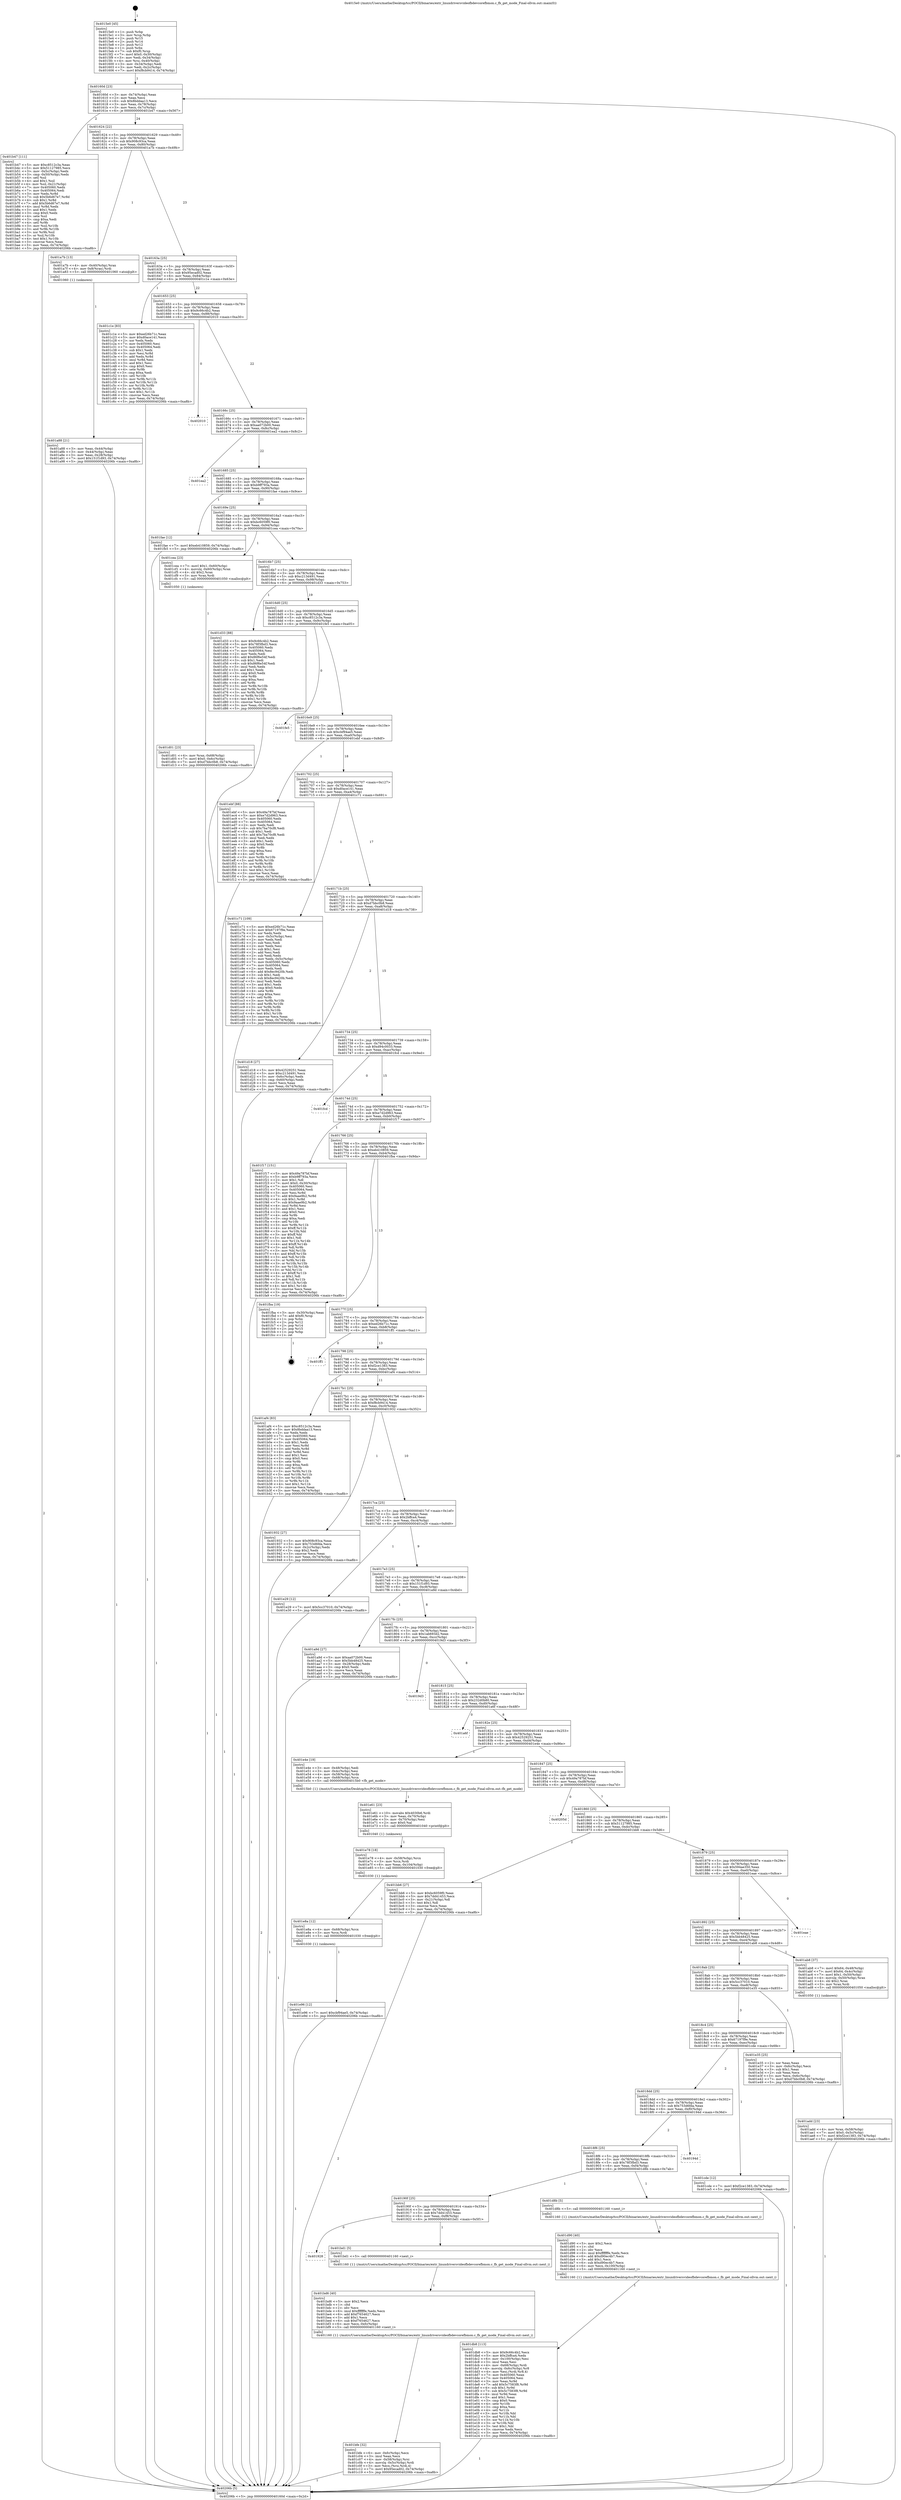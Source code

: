 digraph "0x4015e0" {
  label = "0x4015e0 (/mnt/c/Users/mathe/Desktop/tcc/POCII/binaries/extr_linuxdriversvideofbdevcorefbmon.c_fb_get_mode_Final-ollvm.out::main(0))"
  labelloc = "t"
  node[shape=record]

  Entry [label="",width=0.3,height=0.3,shape=circle,fillcolor=black,style=filled]
  "0x40160d" [label="{
     0x40160d [23]\l
     | [instrs]\l
     &nbsp;&nbsp;0x40160d \<+3\>: mov -0x74(%rbp),%eax\l
     &nbsp;&nbsp;0x401610 \<+2\>: mov %eax,%ecx\l
     &nbsp;&nbsp;0x401612 \<+6\>: sub $0x8bddaa13,%ecx\l
     &nbsp;&nbsp;0x401618 \<+3\>: mov %eax,-0x78(%rbp)\l
     &nbsp;&nbsp;0x40161b \<+3\>: mov %ecx,-0x7c(%rbp)\l
     &nbsp;&nbsp;0x40161e \<+6\>: je 0000000000401b47 \<main+0x567\>\l
  }"]
  "0x401b47" [label="{
     0x401b47 [111]\l
     | [instrs]\l
     &nbsp;&nbsp;0x401b47 \<+5\>: mov $0xc8512c3a,%eax\l
     &nbsp;&nbsp;0x401b4c \<+5\>: mov $0x51127985,%ecx\l
     &nbsp;&nbsp;0x401b51 \<+3\>: mov -0x5c(%rbp),%edx\l
     &nbsp;&nbsp;0x401b54 \<+3\>: cmp -0x50(%rbp),%edx\l
     &nbsp;&nbsp;0x401b57 \<+4\>: setl %sil\l
     &nbsp;&nbsp;0x401b5b \<+4\>: and $0x1,%sil\l
     &nbsp;&nbsp;0x401b5f \<+4\>: mov %sil,-0x21(%rbp)\l
     &nbsp;&nbsp;0x401b63 \<+7\>: mov 0x405060,%edx\l
     &nbsp;&nbsp;0x401b6a \<+7\>: mov 0x405064,%edi\l
     &nbsp;&nbsp;0x401b71 \<+3\>: mov %edx,%r8d\l
     &nbsp;&nbsp;0x401b74 \<+7\>: sub $0x5b6d67e7,%r8d\l
     &nbsp;&nbsp;0x401b7b \<+4\>: sub $0x1,%r8d\l
     &nbsp;&nbsp;0x401b7f \<+7\>: add $0x5b6d67e7,%r8d\l
     &nbsp;&nbsp;0x401b86 \<+4\>: imul %r8d,%edx\l
     &nbsp;&nbsp;0x401b8a \<+3\>: and $0x1,%edx\l
     &nbsp;&nbsp;0x401b8d \<+3\>: cmp $0x0,%edx\l
     &nbsp;&nbsp;0x401b90 \<+4\>: sete %sil\l
     &nbsp;&nbsp;0x401b94 \<+3\>: cmp $0xa,%edi\l
     &nbsp;&nbsp;0x401b97 \<+4\>: setl %r9b\l
     &nbsp;&nbsp;0x401b9b \<+3\>: mov %sil,%r10b\l
     &nbsp;&nbsp;0x401b9e \<+3\>: and %r9b,%r10b\l
     &nbsp;&nbsp;0x401ba1 \<+3\>: xor %r9b,%sil\l
     &nbsp;&nbsp;0x401ba4 \<+3\>: or %sil,%r10b\l
     &nbsp;&nbsp;0x401ba7 \<+4\>: test $0x1,%r10b\l
     &nbsp;&nbsp;0x401bab \<+3\>: cmovne %ecx,%eax\l
     &nbsp;&nbsp;0x401bae \<+3\>: mov %eax,-0x74(%rbp)\l
     &nbsp;&nbsp;0x401bb1 \<+5\>: jmp 000000000040206b \<main+0xa8b\>\l
  }"]
  "0x401624" [label="{
     0x401624 [22]\l
     | [instrs]\l
     &nbsp;&nbsp;0x401624 \<+5\>: jmp 0000000000401629 \<main+0x49\>\l
     &nbsp;&nbsp;0x401629 \<+3\>: mov -0x78(%rbp),%eax\l
     &nbsp;&nbsp;0x40162c \<+5\>: sub $0x908c93ca,%eax\l
     &nbsp;&nbsp;0x401631 \<+3\>: mov %eax,-0x80(%rbp)\l
     &nbsp;&nbsp;0x401634 \<+6\>: je 0000000000401a7b \<main+0x49b\>\l
  }"]
  Exit [label="",width=0.3,height=0.3,shape=circle,fillcolor=black,style=filled,peripheries=2]
  "0x401a7b" [label="{
     0x401a7b [13]\l
     | [instrs]\l
     &nbsp;&nbsp;0x401a7b \<+4\>: mov -0x40(%rbp),%rax\l
     &nbsp;&nbsp;0x401a7f \<+4\>: mov 0x8(%rax),%rdi\l
     &nbsp;&nbsp;0x401a83 \<+5\>: call 0000000000401060 \<atoi@plt\>\l
     | [calls]\l
     &nbsp;&nbsp;0x401060 \{1\} (unknown)\l
  }"]
  "0x40163a" [label="{
     0x40163a [25]\l
     | [instrs]\l
     &nbsp;&nbsp;0x40163a \<+5\>: jmp 000000000040163f \<main+0x5f\>\l
     &nbsp;&nbsp;0x40163f \<+3\>: mov -0x78(%rbp),%eax\l
     &nbsp;&nbsp;0x401642 \<+5\>: sub $0x95ecad02,%eax\l
     &nbsp;&nbsp;0x401647 \<+6\>: mov %eax,-0x84(%rbp)\l
     &nbsp;&nbsp;0x40164d \<+6\>: je 0000000000401c1e \<main+0x63e\>\l
  }"]
  "0x401e96" [label="{
     0x401e96 [12]\l
     | [instrs]\l
     &nbsp;&nbsp;0x401e96 \<+7\>: movl $0xcbf94ae5,-0x74(%rbp)\l
     &nbsp;&nbsp;0x401e9d \<+5\>: jmp 000000000040206b \<main+0xa8b\>\l
  }"]
  "0x401c1e" [label="{
     0x401c1e [83]\l
     | [instrs]\l
     &nbsp;&nbsp;0x401c1e \<+5\>: mov $0xed26b71c,%eax\l
     &nbsp;&nbsp;0x401c23 \<+5\>: mov $0xd0ace141,%ecx\l
     &nbsp;&nbsp;0x401c28 \<+2\>: xor %edx,%edx\l
     &nbsp;&nbsp;0x401c2a \<+7\>: mov 0x405060,%esi\l
     &nbsp;&nbsp;0x401c31 \<+7\>: mov 0x405064,%edi\l
     &nbsp;&nbsp;0x401c38 \<+3\>: sub $0x1,%edx\l
     &nbsp;&nbsp;0x401c3b \<+3\>: mov %esi,%r8d\l
     &nbsp;&nbsp;0x401c3e \<+3\>: add %edx,%r8d\l
     &nbsp;&nbsp;0x401c41 \<+4\>: imul %r8d,%esi\l
     &nbsp;&nbsp;0x401c45 \<+3\>: and $0x1,%esi\l
     &nbsp;&nbsp;0x401c48 \<+3\>: cmp $0x0,%esi\l
     &nbsp;&nbsp;0x401c4b \<+4\>: sete %r9b\l
     &nbsp;&nbsp;0x401c4f \<+3\>: cmp $0xa,%edi\l
     &nbsp;&nbsp;0x401c52 \<+4\>: setl %r10b\l
     &nbsp;&nbsp;0x401c56 \<+3\>: mov %r9b,%r11b\l
     &nbsp;&nbsp;0x401c59 \<+3\>: and %r10b,%r11b\l
     &nbsp;&nbsp;0x401c5c \<+3\>: xor %r10b,%r9b\l
     &nbsp;&nbsp;0x401c5f \<+3\>: or %r9b,%r11b\l
     &nbsp;&nbsp;0x401c62 \<+4\>: test $0x1,%r11b\l
     &nbsp;&nbsp;0x401c66 \<+3\>: cmovne %ecx,%eax\l
     &nbsp;&nbsp;0x401c69 \<+3\>: mov %eax,-0x74(%rbp)\l
     &nbsp;&nbsp;0x401c6c \<+5\>: jmp 000000000040206b \<main+0xa8b\>\l
  }"]
  "0x401653" [label="{
     0x401653 [25]\l
     | [instrs]\l
     &nbsp;&nbsp;0x401653 \<+5\>: jmp 0000000000401658 \<main+0x78\>\l
     &nbsp;&nbsp;0x401658 \<+3\>: mov -0x78(%rbp),%eax\l
     &nbsp;&nbsp;0x40165b \<+5\>: sub $0x9c66c4b2,%eax\l
     &nbsp;&nbsp;0x401660 \<+6\>: mov %eax,-0x88(%rbp)\l
     &nbsp;&nbsp;0x401666 \<+6\>: je 0000000000402010 \<main+0xa30\>\l
  }"]
  "0x401e8a" [label="{
     0x401e8a [12]\l
     | [instrs]\l
     &nbsp;&nbsp;0x401e8a \<+4\>: mov -0x68(%rbp),%rcx\l
     &nbsp;&nbsp;0x401e8e \<+3\>: mov %rcx,%rdi\l
     &nbsp;&nbsp;0x401e91 \<+5\>: call 0000000000401030 \<free@plt\>\l
     | [calls]\l
     &nbsp;&nbsp;0x401030 \{1\} (unknown)\l
  }"]
  "0x402010" [label="{
     0x402010\l
  }", style=dashed]
  "0x40166c" [label="{
     0x40166c [25]\l
     | [instrs]\l
     &nbsp;&nbsp;0x40166c \<+5\>: jmp 0000000000401671 \<main+0x91\>\l
     &nbsp;&nbsp;0x401671 \<+3\>: mov -0x78(%rbp),%eax\l
     &nbsp;&nbsp;0x401674 \<+5\>: sub $0xaa072b00,%eax\l
     &nbsp;&nbsp;0x401679 \<+6\>: mov %eax,-0x8c(%rbp)\l
     &nbsp;&nbsp;0x40167f \<+6\>: je 0000000000401ea2 \<main+0x8c2\>\l
  }"]
  "0x401e78" [label="{
     0x401e78 [18]\l
     | [instrs]\l
     &nbsp;&nbsp;0x401e78 \<+4\>: mov -0x58(%rbp),%rcx\l
     &nbsp;&nbsp;0x401e7c \<+3\>: mov %rcx,%rdi\l
     &nbsp;&nbsp;0x401e7f \<+6\>: mov %eax,-0x104(%rbp)\l
     &nbsp;&nbsp;0x401e85 \<+5\>: call 0000000000401030 \<free@plt\>\l
     | [calls]\l
     &nbsp;&nbsp;0x401030 \{1\} (unknown)\l
  }"]
  "0x401ea2" [label="{
     0x401ea2\l
  }", style=dashed]
  "0x401685" [label="{
     0x401685 [25]\l
     | [instrs]\l
     &nbsp;&nbsp;0x401685 \<+5\>: jmp 000000000040168a \<main+0xaa\>\l
     &nbsp;&nbsp;0x40168a \<+3\>: mov -0x78(%rbp),%eax\l
     &nbsp;&nbsp;0x40168d \<+5\>: sub $0xb9ff793a,%eax\l
     &nbsp;&nbsp;0x401692 \<+6\>: mov %eax,-0x90(%rbp)\l
     &nbsp;&nbsp;0x401698 \<+6\>: je 0000000000401fae \<main+0x9ce\>\l
  }"]
  "0x401e61" [label="{
     0x401e61 [23]\l
     | [instrs]\l
     &nbsp;&nbsp;0x401e61 \<+10\>: movabs $0x4030b6,%rdi\l
     &nbsp;&nbsp;0x401e6b \<+3\>: mov %eax,-0x70(%rbp)\l
     &nbsp;&nbsp;0x401e6e \<+3\>: mov -0x70(%rbp),%esi\l
     &nbsp;&nbsp;0x401e71 \<+2\>: mov $0x0,%al\l
     &nbsp;&nbsp;0x401e73 \<+5\>: call 0000000000401040 \<printf@plt\>\l
     | [calls]\l
     &nbsp;&nbsp;0x401040 \{1\} (unknown)\l
  }"]
  "0x401fae" [label="{
     0x401fae [12]\l
     | [instrs]\l
     &nbsp;&nbsp;0x401fae \<+7\>: movl $0xeb410859,-0x74(%rbp)\l
     &nbsp;&nbsp;0x401fb5 \<+5\>: jmp 000000000040206b \<main+0xa8b\>\l
  }"]
  "0x40169e" [label="{
     0x40169e [25]\l
     | [instrs]\l
     &nbsp;&nbsp;0x40169e \<+5\>: jmp 00000000004016a3 \<main+0xc3\>\l
     &nbsp;&nbsp;0x4016a3 \<+3\>: mov -0x78(%rbp),%eax\l
     &nbsp;&nbsp;0x4016a6 \<+5\>: sub $0xbc6059f0,%eax\l
     &nbsp;&nbsp;0x4016ab \<+6\>: mov %eax,-0x94(%rbp)\l
     &nbsp;&nbsp;0x4016b1 \<+6\>: je 0000000000401cea \<main+0x70a\>\l
  }"]
  "0x401db8" [label="{
     0x401db8 [113]\l
     | [instrs]\l
     &nbsp;&nbsp;0x401db8 \<+5\>: mov $0x9c66c4b2,%ecx\l
     &nbsp;&nbsp;0x401dbd \<+5\>: mov $0x2bffca4,%edx\l
     &nbsp;&nbsp;0x401dc2 \<+6\>: mov -0x100(%rbp),%esi\l
     &nbsp;&nbsp;0x401dc8 \<+3\>: imul %eax,%esi\l
     &nbsp;&nbsp;0x401dcb \<+4\>: mov -0x68(%rbp),%rdi\l
     &nbsp;&nbsp;0x401dcf \<+4\>: movslq -0x6c(%rbp),%r8\l
     &nbsp;&nbsp;0x401dd3 \<+4\>: mov %esi,(%rdi,%r8,4)\l
     &nbsp;&nbsp;0x401dd7 \<+7\>: mov 0x405060,%eax\l
     &nbsp;&nbsp;0x401dde \<+7\>: mov 0x405064,%esi\l
     &nbsp;&nbsp;0x401de5 \<+3\>: mov %eax,%r9d\l
     &nbsp;&nbsp;0x401de8 \<+7\>: add $0x5c7583f8,%r9d\l
     &nbsp;&nbsp;0x401def \<+4\>: sub $0x1,%r9d\l
     &nbsp;&nbsp;0x401df3 \<+7\>: sub $0x5c7583f8,%r9d\l
     &nbsp;&nbsp;0x401dfa \<+4\>: imul %r9d,%eax\l
     &nbsp;&nbsp;0x401dfe \<+3\>: and $0x1,%eax\l
     &nbsp;&nbsp;0x401e01 \<+3\>: cmp $0x0,%eax\l
     &nbsp;&nbsp;0x401e04 \<+4\>: sete %r10b\l
     &nbsp;&nbsp;0x401e08 \<+3\>: cmp $0xa,%esi\l
     &nbsp;&nbsp;0x401e0b \<+4\>: setl %r11b\l
     &nbsp;&nbsp;0x401e0f \<+3\>: mov %r10b,%bl\l
     &nbsp;&nbsp;0x401e12 \<+3\>: and %r11b,%bl\l
     &nbsp;&nbsp;0x401e15 \<+3\>: xor %r11b,%r10b\l
     &nbsp;&nbsp;0x401e18 \<+3\>: or %r10b,%bl\l
     &nbsp;&nbsp;0x401e1b \<+3\>: test $0x1,%bl\l
     &nbsp;&nbsp;0x401e1e \<+3\>: cmovne %edx,%ecx\l
     &nbsp;&nbsp;0x401e21 \<+3\>: mov %ecx,-0x74(%rbp)\l
     &nbsp;&nbsp;0x401e24 \<+5\>: jmp 000000000040206b \<main+0xa8b\>\l
  }"]
  "0x401cea" [label="{
     0x401cea [23]\l
     | [instrs]\l
     &nbsp;&nbsp;0x401cea \<+7\>: movl $0x1,-0x60(%rbp)\l
     &nbsp;&nbsp;0x401cf1 \<+4\>: movslq -0x60(%rbp),%rax\l
     &nbsp;&nbsp;0x401cf5 \<+4\>: shl $0x2,%rax\l
     &nbsp;&nbsp;0x401cf9 \<+3\>: mov %rax,%rdi\l
     &nbsp;&nbsp;0x401cfc \<+5\>: call 0000000000401050 \<malloc@plt\>\l
     | [calls]\l
     &nbsp;&nbsp;0x401050 \{1\} (unknown)\l
  }"]
  "0x4016b7" [label="{
     0x4016b7 [25]\l
     | [instrs]\l
     &nbsp;&nbsp;0x4016b7 \<+5\>: jmp 00000000004016bc \<main+0xdc\>\l
     &nbsp;&nbsp;0x4016bc \<+3\>: mov -0x78(%rbp),%eax\l
     &nbsp;&nbsp;0x4016bf \<+5\>: sub $0xc213d491,%eax\l
     &nbsp;&nbsp;0x4016c4 \<+6\>: mov %eax,-0x98(%rbp)\l
     &nbsp;&nbsp;0x4016ca \<+6\>: je 0000000000401d33 \<main+0x753\>\l
  }"]
  "0x401d90" [label="{
     0x401d90 [40]\l
     | [instrs]\l
     &nbsp;&nbsp;0x401d90 \<+5\>: mov $0x2,%ecx\l
     &nbsp;&nbsp;0x401d95 \<+1\>: cltd\l
     &nbsp;&nbsp;0x401d96 \<+2\>: idiv %ecx\l
     &nbsp;&nbsp;0x401d98 \<+6\>: imul $0xfffffffe,%edx,%ecx\l
     &nbsp;&nbsp;0x401d9e \<+6\>: add $0xd90ec4b7,%ecx\l
     &nbsp;&nbsp;0x401da4 \<+3\>: add $0x1,%ecx\l
     &nbsp;&nbsp;0x401da7 \<+6\>: sub $0xd90ec4b7,%ecx\l
     &nbsp;&nbsp;0x401dad \<+6\>: mov %ecx,-0x100(%rbp)\l
     &nbsp;&nbsp;0x401db3 \<+5\>: call 0000000000401160 \<next_i\>\l
     | [calls]\l
     &nbsp;&nbsp;0x401160 \{1\} (/mnt/c/Users/mathe/Desktop/tcc/POCII/binaries/extr_linuxdriversvideofbdevcorefbmon.c_fb_get_mode_Final-ollvm.out::next_i)\l
  }"]
  "0x401d33" [label="{
     0x401d33 [88]\l
     | [instrs]\l
     &nbsp;&nbsp;0x401d33 \<+5\>: mov $0x9c66c4b2,%eax\l
     &nbsp;&nbsp;0x401d38 \<+5\>: mov $0x78f3fbd3,%ecx\l
     &nbsp;&nbsp;0x401d3d \<+7\>: mov 0x405060,%edx\l
     &nbsp;&nbsp;0x401d44 \<+7\>: mov 0x405064,%esi\l
     &nbsp;&nbsp;0x401d4b \<+2\>: mov %edx,%edi\l
     &nbsp;&nbsp;0x401d4d \<+6\>: add $0x86f6e54f,%edi\l
     &nbsp;&nbsp;0x401d53 \<+3\>: sub $0x1,%edi\l
     &nbsp;&nbsp;0x401d56 \<+6\>: sub $0x86f6e54f,%edi\l
     &nbsp;&nbsp;0x401d5c \<+3\>: imul %edi,%edx\l
     &nbsp;&nbsp;0x401d5f \<+3\>: and $0x1,%edx\l
     &nbsp;&nbsp;0x401d62 \<+3\>: cmp $0x0,%edx\l
     &nbsp;&nbsp;0x401d65 \<+4\>: sete %r8b\l
     &nbsp;&nbsp;0x401d69 \<+3\>: cmp $0xa,%esi\l
     &nbsp;&nbsp;0x401d6c \<+4\>: setl %r9b\l
     &nbsp;&nbsp;0x401d70 \<+3\>: mov %r8b,%r10b\l
     &nbsp;&nbsp;0x401d73 \<+3\>: and %r9b,%r10b\l
     &nbsp;&nbsp;0x401d76 \<+3\>: xor %r9b,%r8b\l
     &nbsp;&nbsp;0x401d79 \<+3\>: or %r8b,%r10b\l
     &nbsp;&nbsp;0x401d7c \<+4\>: test $0x1,%r10b\l
     &nbsp;&nbsp;0x401d80 \<+3\>: cmovne %ecx,%eax\l
     &nbsp;&nbsp;0x401d83 \<+3\>: mov %eax,-0x74(%rbp)\l
     &nbsp;&nbsp;0x401d86 \<+5\>: jmp 000000000040206b \<main+0xa8b\>\l
  }"]
  "0x4016d0" [label="{
     0x4016d0 [25]\l
     | [instrs]\l
     &nbsp;&nbsp;0x4016d0 \<+5\>: jmp 00000000004016d5 \<main+0xf5\>\l
     &nbsp;&nbsp;0x4016d5 \<+3\>: mov -0x78(%rbp),%eax\l
     &nbsp;&nbsp;0x4016d8 \<+5\>: sub $0xc8512c3a,%eax\l
     &nbsp;&nbsp;0x4016dd \<+6\>: mov %eax,-0x9c(%rbp)\l
     &nbsp;&nbsp;0x4016e3 \<+6\>: je 0000000000401fe5 \<main+0xa05\>\l
  }"]
  "0x401d01" [label="{
     0x401d01 [23]\l
     | [instrs]\l
     &nbsp;&nbsp;0x401d01 \<+4\>: mov %rax,-0x68(%rbp)\l
     &nbsp;&nbsp;0x401d05 \<+7\>: movl $0x0,-0x6c(%rbp)\l
     &nbsp;&nbsp;0x401d0c \<+7\>: movl $0xd7bbc0b8,-0x74(%rbp)\l
     &nbsp;&nbsp;0x401d13 \<+5\>: jmp 000000000040206b \<main+0xa8b\>\l
  }"]
  "0x401fe5" [label="{
     0x401fe5\l
  }", style=dashed]
  "0x4016e9" [label="{
     0x4016e9 [25]\l
     | [instrs]\l
     &nbsp;&nbsp;0x4016e9 \<+5\>: jmp 00000000004016ee \<main+0x10e\>\l
     &nbsp;&nbsp;0x4016ee \<+3\>: mov -0x78(%rbp),%eax\l
     &nbsp;&nbsp;0x4016f1 \<+5\>: sub $0xcbf94ae5,%eax\l
     &nbsp;&nbsp;0x4016f6 \<+6\>: mov %eax,-0xa0(%rbp)\l
     &nbsp;&nbsp;0x4016fc \<+6\>: je 0000000000401ebf \<main+0x8df\>\l
  }"]
  "0x401bfe" [label="{
     0x401bfe [32]\l
     | [instrs]\l
     &nbsp;&nbsp;0x401bfe \<+6\>: mov -0xfc(%rbp),%ecx\l
     &nbsp;&nbsp;0x401c04 \<+3\>: imul %eax,%ecx\l
     &nbsp;&nbsp;0x401c07 \<+4\>: mov -0x58(%rbp),%rsi\l
     &nbsp;&nbsp;0x401c0b \<+4\>: movslq -0x5c(%rbp),%rdi\l
     &nbsp;&nbsp;0x401c0f \<+3\>: mov %ecx,(%rsi,%rdi,4)\l
     &nbsp;&nbsp;0x401c12 \<+7\>: movl $0x95ecad02,-0x74(%rbp)\l
     &nbsp;&nbsp;0x401c19 \<+5\>: jmp 000000000040206b \<main+0xa8b\>\l
  }"]
  "0x401ebf" [label="{
     0x401ebf [88]\l
     | [instrs]\l
     &nbsp;&nbsp;0x401ebf \<+5\>: mov $0x49a787bf,%eax\l
     &nbsp;&nbsp;0x401ec4 \<+5\>: mov $0xe7d2d963,%ecx\l
     &nbsp;&nbsp;0x401ec9 \<+7\>: mov 0x405060,%edx\l
     &nbsp;&nbsp;0x401ed0 \<+7\>: mov 0x405064,%esi\l
     &nbsp;&nbsp;0x401ed7 \<+2\>: mov %edx,%edi\l
     &nbsp;&nbsp;0x401ed9 \<+6\>: sub $0x7ba70cf8,%edi\l
     &nbsp;&nbsp;0x401edf \<+3\>: sub $0x1,%edi\l
     &nbsp;&nbsp;0x401ee2 \<+6\>: add $0x7ba70cf8,%edi\l
     &nbsp;&nbsp;0x401ee8 \<+3\>: imul %edi,%edx\l
     &nbsp;&nbsp;0x401eeb \<+3\>: and $0x1,%edx\l
     &nbsp;&nbsp;0x401eee \<+3\>: cmp $0x0,%edx\l
     &nbsp;&nbsp;0x401ef1 \<+4\>: sete %r8b\l
     &nbsp;&nbsp;0x401ef5 \<+3\>: cmp $0xa,%esi\l
     &nbsp;&nbsp;0x401ef8 \<+4\>: setl %r9b\l
     &nbsp;&nbsp;0x401efc \<+3\>: mov %r8b,%r10b\l
     &nbsp;&nbsp;0x401eff \<+3\>: and %r9b,%r10b\l
     &nbsp;&nbsp;0x401f02 \<+3\>: xor %r9b,%r8b\l
     &nbsp;&nbsp;0x401f05 \<+3\>: or %r8b,%r10b\l
     &nbsp;&nbsp;0x401f08 \<+4\>: test $0x1,%r10b\l
     &nbsp;&nbsp;0x401f0c \<+3\>: cmovne %ecx,%eax\l
     &nbsp;&nbsp;0x401f0f \<+3\>: mov %eax,-0x74(%rbp)\l
     &nbsp;&nbsp;0x401f12 \<+5\>: jmp 000000000040206b \<main+0xa8b\>\l
  }"]
  "0x401702" [label="{
     0x401702 [25]\l
     | [instrs]\l
     &nbsp;&nbsp;0x401702 \<+5\>: jmp 0000000000401707 \<main+0x127\>\l
     &nbsp;&nbsp;0x401707 \<+3\>: mov -0x78(%rbp),%eax\l
     &nbsp;&nbsp;0x40170a \<+5\>: sub $0xd0ace141,%eax\l
     &nbsp;&nbsp;0x40170f \<+6\>: mov %eax,-0xa4(%rbp)\l
     &nbsp;&nbsp;0x401715 \<+6\>: je 0000000000401c71 \<main+0x691\>\l
  }"]
  "0x401bd6" [label="{
     0x401bd6 [40]\l
     | [instrs]\l
     &nbsp;&nbsp;0x401bd6 \<+5\>: mov $0x2,%ecx\l
     &nbsp;&nbsp;0x401bdb \<+1\>: cltd\l
     &nbsp;&nbsp;0x401bdc \<+2\>: idiv %ecx\l
     &nbsp;&nbsp;0x401bde \<+6\>: imul $0xfffffffe,%edx,%ecx\l
     &nbsp;&nbsp;0x401be4 \<+6\>: add $0xf7654627,%ecx\l
     &nbsp;&nbsp;0x401bea \<+3\>: add $0x1,%ecx\l
     &nbsp;&nbsp;0x401bed \<+6\>: sub $0xf7654627,%ecx\l
     &nbsp;&nbsp;0x401bf3 \<+6\>: mov %ecx,-0xfc(%rbp)\l
     &nbsp;&nbsp;0x401bf9 \<+5\>: call 0000000000401160 \<next_i\>\l
     | [calls]\l
     &nbsp;&nbsp;0x401160 \{1\} (/mnt/c/Users/mathe/Desktop/tcc/POCII/binaries/extr_linuxdriversvideofbdevcorefbmon.c_fb_get_mode_Final-ollvm.out::next_i)\l
  }"]
  "0x401c71" [label="{
     0x401c71 [109]\l
     | [instrs]\l
     &nbsp;&nbsp;0x401c71 \<+5\>: mov $0xed26b71c,%eax\l
     &nbsp;&nbsp;0x401c76 \<+5\>: mov $0x67197f9e,%ecx\l
     &nbsp;&nbsp;0x401c7b \<+2\>: xor %edx,%edx\l
     &nbsp;&nbsp;0x401c7d \<+3\>: mov -0x5c(%rbp),%esi\l
     &nbsp;&nbsp;0x401c80 \<+2\>: mov %edx,%edi\l
     &nbsp;&nbsp;0x401c82 \<+2\>: sub %esi,%edi\l
     &nbsp;&nbsp;0x401c84 \<+2\>: mov %edx,%esi\l
     &nbsp;&nbsp;0x401c86 \<+3\>: sub $0x1,%esi\l
     &nbsp;&nbsp;0x401c89 \<+2\>: add %esi,%edi\l
     &nbsp;&nbsp;0x401c8b \<+2\>: sub %edi,%edx\l
     &nbsp;&nbsp;0x401c8d \<+3\>: mov %edx,-0x5c(%rbp)\l
     &nbsp;&nbsp;0x401c90 \<+7\>: mov 0x405060,%edx\l
     &nbsp;&nbsp;0x401c97 \<+7\>: mov 0x405064,%esi\l
     &nbsp;&nbsp;0x401c9e \<+2\>: mov %edx,%edi\l
     &nbsp;&nbsp;0x401ca0 \<+6\>: add $0x8ec9420b,%edi\l
     &nbsp;&nbsp;0x401ca6 \<+3\>: sub $0x1,%edi\l
     &nbsp;&nbsp;0x401ca9 \<+6\>: sub $0x8ec9420b,%edi\l
     &nbsp;&nbsp;0x401caf \<+3\>: imul %edi,%edx\l
     &nbsp;&nbsp;0x401cb2 \<+3\>: and $0x1,%edx\l
     &nbsp;&nbsp;0x401cb5 \<+3\>: cmp $0x0,%edx\l
     &nbsp;&nbsp;0x401cb8 \<+4\>: sete %r8b\l
     &nbsp;&nbsp;0x401cbc \<+3\>: cmp $0xa,%esi\l
     &nbsp;&nbsp;0x401cbf \<+4\>: setl %r9b\l
     &nbsp;&nbsp;0x401cc3 \<+3\>: mov %r8b,%r10b\l
     &nbsp;&nbsp;0x401cc6 \<+3\>: and %r9b,%r10b\l
     &nbsp;&nbsp;0x401cc9 \<+3\>: xor %r9b,%r8b\l
     &nbsp;&nbsp;0x401ccc \<+3\>: or %r8b,%r10b\l
     &nbsp;&nbsp;0x401ccf \<+4\>: test $0x1,%r10b\l
     &nbsp;&nbsp;0x401cd3 \<+3\>: cmovne %ecx,%eax\l
     &nbsp;&nbsp;0x401cd6 \<+3\>: mov %eax,-0x74(%rbp)\l
     &nbsp;&nbsp;0x401cd9 \<+5\>: jmp 000000000040206b \<main+0xa8b\>\l
  }"]
  "0x40171b" [label="{
     0x40171b [25]\l
     | [instrs]\l
     &nbsp;&nbsp;0x40171b \<+5\>: jmp 0000000000401720 \<main+0x140\>\l
     &nbsp;&nbsp;0x401720 \<+3\>: mov -0x78(%rbp),%eax\l
     &nbsp;&nbsp;0x401723 \<+5\>: sub $0xd7bbc0b8,%eax\l
     &nbsp;&nbsp;0x401728 \<+6\>: mov %eax,-0xa8(%rbp)\l
     &nbsp;&nbsp;0x40172e \<+6\>: je 0000000000401d18 \<main+0x738\>\l
  }"]
  "0x401928" [label="{
     0x401928\l
  }", style=dashed]
  "0x401d18" [label="{
     0x401d18 [27]\l
     | [instrs]\l
     &nbsp;&nbsp;0x401d18 \<+5\>: mov $0x42529251,%eax\l
     &nbsp;&nbsp;0x401d1d \<+5\>: mov $0xc213d491,%ecx\l
     &nbsp;&nbsp;0x401d22 \<+3\>: mov -0x6c(%rbp),%edx\l
     &nbsp;&nbsp;0x401d25 \<+3\>: cmp -0x60(%rbp),%edx\l
     &nbsp;&nbsp;0x401d28 \<+3\>: cmovl %ecx,%eax\l
     &nbsp;&nbsp;0x401d2b \<+3\>: mov %eax,-0x74(%rbp)\l
     &nbsp;&nbsp;0x401d2e \<+5\>: jmp 000000000040206b \<main+0xa8b\>\l
  }"]
  "0x401734" [label="{
     0x401734 [25]\l
     | [instrs]\l
     &nbsp;&nbsp;0x401734 \<+5\>: jmp 0000000000401739 \<main+0x159\>\l
     &nbsp;&nbsp;0x401739 \<+3\>: mov -0x78(%rbp),%eax\l
     &nbsp;&nbsp;0x40173c \<+5\>: sub $0xd94c0033,%eax\l
     &nbsp;&nbsp;0x401741 \<+6\>: mov %eax,-0xac(%rbp)\l
     &nbsp;&nbsp;0x401747 \<+6\>: je 0000000000401fcd \<main+0x9ed\>\l
  }"]
  "0x401bd1" [label="{
     0x401bd1 [5]\l
     | [instrs]\l
     &nbsp;&nbsp;0x401bd1 \<+5\>: call 0000000000401160 \<next_i\>\l
     | [calls]\l
     &nbsp;&nbsp;0x401160 \{1\} (/mnt/c/Users/mathe/Desktop/tcc/POCII/binaries/extr_linuxdriversvideofbdevcorefbmon.c_fb_get_mode_Final-ollvm.out::next_i)\l
  }"]
  "0x401fcd" [label="{
     0x401fcd\l
  }", style=dashed]
  "0x40174d" [label="{
     0x40174d [25]\l
     | [instrs]\l
     &nbsp;&nbsp;0x40174d \<+5\>: jmp 0000000000401752 \<main+0x172\>\l
     &nbsp;&nbsp;0x401752 \<+3\>: mov -0x78(%rbp),%eax\l
     &nbsp;&nbsp;0x401755 \<+5\>: sub $0xe7d2d963,%eax\l
     &nbsp;&nbsp;0x40175a \<+6\>: mov %eax,-0xb0(%rbp)\l
     &nbsp;&nbsp;0x401760 \<+6\>: je 0000000000401f17 \<main+0x937\>\l
  }"]
  "0x40190f" [label="{
     0x40190f [25]\l
     | [instrs]\l
     &nbsp;&nbsp;0x40190f \<+5\>: jmp 0000000000401914 \<main+0x334\>\l
     &nbsp;&nbsp;0x401914 \<+3\>: mov -0x78(%rbp),%eax\l
     &nbsp;&nbsp;0x401917 \<+5\>: sub $0x7dd41453,%eax\l
     &nbsp;&nbsp;0x40191c \<+6\>: mov %eax,-0xf8(%rbp)\l
     &nbsp;&nbsp;0x401922 \<+6\>: je 0000000000401bd1 \<main+0x5f1\>\l
  }"]
  "0x401f17" [label="{
     0x401f17 [151]\l
     | [instrs]\l
     &nbsp;&nbsp;0x401f17 \<+5\>: mov $0x49a787bf,%eax\l
     &nbsp;&nbsp;0x401f1c \<+5\>: mov $0xb9ff793a,%ecx\l
     &nbsp;&nbsp;0x401f21 \<+2\>: mov $0x1,%dl\l
     &nbsp;&nbsp;0x401f23 \<+7\>: movl $0x0,-0x30(%rbp)\l
     &nbsp;&nbsp;0x401f2a \<+7\>: mov 0x405060,%esi\l
     &nbsp;&nbsp;0x401f31 \<+7\>: mov 0x405064,%edi\l
     &nbsp;&nbsp;0x401f38 \<+3\>: mov %esi,%r8d\l
     &nbsp;&nbsp;0x401f3b \<+7\>: add $0x9aae9b2,%r8d\l
     &nbsp;&nbsp;0x401f42 \<+4\>: sub $0x1,%r8d\l
     &nbsp;&nbsp;0x401f46 \<+7\>: sub $0x9aae9b2,%r8d\l
     &nbsp;&nbsp;0x401f4d \<+4\>: imul %r8d,%esi\l
     &nbsp;&nbsp;0x401f51 \<+3\>: and $0x1,%esi\l
     &nbsp;&nbsp;0x401f54 \<+3\>: cmp $0x0,%esi\l
     &nbsp;&nbsp;0x401f57 \<+4\>: sete %r9b\l
     &nbsp;&nbsp;0x401f5b \<+3\>: cmp $0xa,%edi\l
     &nbsp;&nbsp;0x401f5e \<+4\>: setl %r10b\l
     &nbsp;&nbsp;0x401f62 \<+3\>: mov %r9b,%r11b\l
     &nbsp;&nbsp;0x401f65 \<+4\>: xor $0xff,%r11b\l
     &nbsp;&nbsp;0x401f69 \<+3\>: mov %r10b,%bl\l
     &nbsp;&nbsp;0x401f6c \<+3\>: xor $0xff,%bl\l
     &nbsp;&nbsp;0x401f6f \<+3\>: xor $0x1,%dl\l
     &nbsp;&nbsp;0x401f72 \<+3\>: mov %r11b,%r14b\l
     &nbsp;&nbsp;0x401f75 \<+4\>: and $0xff,%r14b\l
     &nbsp;&nbsp;0x401f79 \<+3\>: and %dl,%r9b\l
     &nbsp;&nbsp;0x401f7c \<+3\>: mov %bl,%r15b\l
     &nbsp;&nbsp;0x401f7f \<+4\>: and $0xff,%r15b\l
     &nbsp;&nbsp;0x401f83 \<+3\>: and %dl,%r10b\l
     &nbsp;&nbsp;0x401f86 \<+3\>: or %r9b,%r14b\l
     &nbsp;&nbsp;0x401f89 \<+3\>: or %r10b,%r15b\l
     &nbsp;&nbsp;0x401f8c \<+3\>: xor %r15b,%r14b\l
     &nbsp;&nbsp;0x401f8f \<+3\>: or %bl,%r11b\l
     &nbsp;&nbsp;0x401f92 \<+4\>: xor $0xff,%r11b\l
     &nbsp;&nbsp;0x401f96 \<+3\>: or $0x1,%dl\l
     &nbsp;&nbsp;0x401f99 \<+3\>: and %dl,%r11b\l
     &nbsp;&nbsp;0x401f9c \<+3\>: or %r11b,%r14b\l
     &nbsp;&nbsp;0x401f9f \<+4\>: test $0x1,%r14b\l
     &nbsp;&nbsp;0x401fa3 \<+3\>: cmovne %ecx,%eax\l
     &nbsp;&nbsp;0x401fa6 \<+3\>: mov %eax,-0x74(%rbp)\l
     &nbsp;&nbsp;0x401fa9 \<+5\>: jmp 000000000040206b \<main+0xa8b\>\l
  }"]
  "0x401766" [label="{
     0x401766 [25]\l
     | [instrs]\l
     &nbsp;&nbsp;0x401766 \<+5\>: jmp 000000000040176b \<main+0x18b\>\l
     &nbsp;&nbsp;0x40176b \<+3\>: mov -0x78(%rbp),%eax\l
     &nbsp;&nbsp;0x40176e \<+5\>: sub $0xeb410859,%eax\l
     &nbsp;&nbsp;0x401773 \<+6\>: mov %eax,-0xb4(%rbp)\l
     &nbsp;&nbsp;0x401779 \<+6\>: je 0000000000401fba \<main+0x9da\>\l
  }"]
  "0x401d8b" [label="{
     0x401d8b [5]\l
     | [instrs]\l
     &nbsp;&nbsp;0x401d8b \<+5\>: call 0000000000401160 \<next_i\>\l
     | [calls]\l
     &nbsp;&nbsp;0x401160 \{1\} (/mnt/c/Users/mathe/Desktop/tcc/POCII/binaries/extr_linuxdriversvideofbdevcorefbmon.c_fb_get_mode_Final-ollvm.out::next_i)\l
  }"]
  "0x401fba" [label="{
     0x401fba [19]\l
     | [instrs]\l
     &nbsp;&nbsp;0x401fba \<+3\>: mov -0x30(%rbp),%eax\l
     &nbsp;&nbsp;0x401fbd \<+7\>: add $0xf0,%rsp\l
     &nbsp;&nbsp;0x401fc4 \<+1\>: pop %rbx\l
     &nbsp;&nbsp;0x401fc5 \<+2\>: pop %r12\l
     &nbsp;&nbsp;0x401fc7 \<+2\>: pop %r14\l
     &nbsp;&nbsp;0x401fc9 \<+2\>: pop %r15\l
     &nbsp;&nbsp;0x401fcb \<+1\>: pop %rbp\l
     &nbsp;&nbsp;0x401fcc \<+1\>: ret\l
  }"]
  "0x40177f" [label="{
     0x40177f [25]\l
     | [instrs]\l
     &nbsp;&nbsp;0x40177f \<+5\>: jmp 0000000000401784 \<main+0x1a4\>\l
     &nbsp;&nbsp;0x401784 \<+3\>: mov -0x78(%rbp),%eax\l
     &nbsp;&nbsp;0x401787 \<+5\>: sub $0xed26b71c,%eax\l
     &nbsp;&nbsp;0x40178c \<+6\>: mov %eax,-0xb8(%rbp)\l
     &nbsp;&nbsp;0x401792 \<+6\>: je 0000000000401ff1 \<main+0xa11\>\l
  }"]
  "0x4018f6" [label="{
     0x4018f6 [25]\l
     | [instrs]\l
     &nbsp;&nbsp;0x4018f6 \<+5\>: jmp 00000000004018fb \<main+0x31b\>\l
     &nbsp;&nbsp;0x4018fb \<+3\>: mov -0x78(%rbp),%eax\l
     &nbsp;&nbsp;0x4018fe \<+5\>: sub $0x78f3fbd3,%eax\l
     &nbsp;&nbsp;0x401903 \<+6\>: mov %eax,-0xf4(%rbp)\l
     &nbsp;&nbsp;0x401909 \<+6\>: je 0000000000401d8b \<main+0x7ab\>\l
  }"]
  "0x401ff1" [label="{
     0x401ff1\l
  }", style=dashed]
  "0x401798" [label="{
     0x401798 [25]\l
     | [instrs]\l
     &nbsp;&nbsp;0x401798 \<+5\>: jmp 000000000040179d \<main+0x1bd\>\l
     &nbsp;&nbsp;0x40179d \<+3\>: mov -0x78(%rbp),%eax\l
     &nbsp;&nbsp;0x4017a0 \<+5\>: sub $0xf2ce1383,%eax\l
     &nbsp;&nbsp;0x4017a5 \<+6\>: mov %eax,-0xbc(%rbp)\l
     &nbsp;&nbsp;0x4017ab \<+6\>: je 0000000000401af4 \<main+0x514\>\l
  }"]
  "0x40194d" [label="{
     0x40194d\l
  }", style=dashed]
  "0x401af4" [label="{
     0x401af4 [83]\l
     | [instrs]\l
     &nbsp;&nbsp;0x401af4 \<+5\>: mov $0xc8512c3a,%eax\l
     &nbsp;&nbsp;0x401af9 \<+5\>: mov $0x8bddaa13,%ecx\l
     &nbsp;&nbsp;0x401afe \<+2\>: xor %edx,%edx\l
     &nbsp;&nbsp;0x401b00 \<+7\>: mov 0x405060,%esi\l
     &nbsp;&nbsp;0x401b07 \<+7\>: mov 0x405064,%edi\l
     &nbsp;&nbsp;0x401b0e \<+3\>: sub $0x1,%edx\l
     &nbsp;&nbsp;0x401b11 \<+3\>: mov %esi,%r8d\l
     &nbsp;&nbsp;0x401b14 \<+3\>: add %edx,%r8d\l
     &nbsp;&nbsp;0x401b17 \<+4\>: imul %r8d,%esi\l
     &nbsp;&nbsp;0x401b1b \<+3\>: and $0x1,%esi\l
     &nbsp;&nbsp;0x401b1e \<+3\>: cmp $0x0,%esi\l
     &nbsp;&nbsp;0x401b21 \<+4\>: sete %r9b\l
     &nbsp;&nbsp;0x401b25 \<+3\>: cmp $0xa,%edi\l
     &nbsp;&nbsp;0x401b28 \<+4\>: setl %r10b\l
     &nbsp;&nbsp;0x401b2c \<+3\>: mov %r9b,%r11b\l
     &nbsp;&nbsp;0x401b2f \<+3\>: and %r10b,%r11b\l
     &nbsp;&nbsp;0x401b32 \<+3\>: xor %r10b,%r9b\l
     &nbsp;&nbsp;0x401b35 \<+3\>: or %r9b,%r11b\l
     &nbsp;&nbsp;0x401b38 \<+4\>: test $0x1,%r11b\l
     &nbsp;&nbsp;0x401b3c \<+3\>: cmovne %ecx,%eax\l
     &nbsp;&nbsp;0x401b3f \<+3\>: mov %eax,-0x74(%rbp)\l
     &nbsp;&nbsp;0x401b42 \<+5\>: jmp 000000000040206b \<main+0xa8b\>\l
  }"]
  "0x4017b1" [label="{
     0x4017b1 [25]\l
     | [instrs]\l
     &nbsp;&nbsp;0x4017b1 \<+5\>: jmp 00000000004017b6 \<main+0x1d6\>\l
     &nbsp;&nbsp;0x4017b6 \<+3\>: mov -0x78(%rbp),%eax\l
     &nbsp;&nbsp;0x4017b9 \<+5\>: sub $0xf8cb9414,%eax\l
     &nbsp;&nbsp;0x4017be \<+6\>: mov %eax,-0xc0(%rbp)\l
     &nbsp;&nbsp;0x4017c4 \<+6\>: je 0000000000401932 \<main+0x352\>\l
  }"]
  "0x4018dd" [label="{
     0x4018dd [25]\l
     | [instrs]\l
     &nbsp;&nbsp;0x4018dd \<+5\>: jmp 00000000004018e2 \<main+0x302\>\l
     &nbsp;&nbsp;0x4018e2 \<+3\>: mov -0x78(%rbp),%eax\l
     &nbsp;&nbsp;0x4018e5 \<+5\>: sub $0x753d6fda,%eax\l
     &nbsp;&nbsp;0x4018ea \<+6\>: mov %eax,-0xf0(%rbp)\l
     &nbsp;&nbsp;0x4018f0 \<+6\>: je 000000000040194d \<main+0x36d\>\l
  }"]
  "0x401932" [label="{
     0x401932 [27]\l
     | [instrs]\l
     &nbsp;&nbsp;0x401932 \<+5\>: mov $0x908c93ca,%eax\l
     &nbsp;&nbsp;0x401937 \<+5\>: mov $0x753d6fda,%ecx\l
     &nbsp;&nbsp;0x40193c \<+3\>: mov -0x2c(%rbp),%edx\l
     &nbsp;&nbsp;0x40193f \<+3\>: cmp $0x2,%edx\l
     &nbsp;&nbsp;0x401942 \<+3\>: cmovne %ecx,%eax\l
     &nbsp;&nbsp;0x401945 \<+3\>: mov %eax,-0x74(%rbp)\l
     &nbsp;&nbsp;0x401948 \<+5\>: jmp 000000000040206b \<main+0xa8b\>\l
  }"]
  "0x4017ca" [label="{
     0x4017ca [25]\l
     | [instrs]\l
     &nbsp;&nbsp;0x4017ca \<+5\>: jmp 00000000004017cf \<main+0x1ef\>\l
     &nbsp;&nbsp;0x4017cf \<+3\>: mov -0x78(%rbp),%eax\l
     &nbsp;&nbsp;0x4017d2 \<+5\>: sub $0x2bffca4,%eax\l
     &nbsp;&nbsp;0x4017d7 \<+6\>: mov %eax,-0xc4(%rbp)\l
     &nbsp;&nbsp;0x4017dd \<+6\>: je 0000000000401e29 \<main+0x849\>\l
  }"]
  "0x40206b" [label="{
     0x40206b [5]\l
     | [instrs]\l
     &nbsp;&nbsp;0x40206b \<+5\>: jmp 000000000040160d \<main+0x2d\>\l
  }"]
  "0x4015e0" [label="{
     0x4015e0 [45]\l
     | [instrs]\l
     &nbsp;&nbsp;0x4015e0 \<+1\>: push %rbp\l
     &nbsp;&nbsp;0x4015e1 \<+3\>: mov %rsp,%rbp\l
     &nbsp;&nbsp;0x4015e4 \<+2\>: push %r15\l
     &nbsp;&nbsp;0x4015e6 \<+2\>: push %r14\l
     &nbsp;&nbsp;0x4015e8 \<+2\>: push %r12\l
     &nbsp;&nbsp;0x4015ea \<+1\>: push %rbx\l
     &nbsp;&nbsp;0x4015eb \<+7\>: sub $0xf0,%rsp\l
     &nbsp;&nbsp;0x4015f2 \<+7\>: movl $0x0,-0x30(%rbp)\l
     &nbsp;&nbsp;0x4015f9 \<+3\>: mov %edi,-0x34(%rbp)\l
     &nbsp;&nbsp;0x4015fc \<+4\>: mov %rsi,-0x40(%rbp)\l
     &nbsp;&nbsp;0x401600 \<+3\>: mov -0x34(%rbp),%edi\l
     &nbsp;&nbsp;0x401603 \<+3\>: mov %edi,-0x2c(%rbp)\l
     &nbsp;&nbsp;0x401606 \<+7\>: movl $0xf8cb9414,-0x74(%rbp)\l
  }"]
  "0x401a88" [label="{
     0x401a88 [21]\l
     | [instrs]\l
     &nbsp;&nbsp;0x401a88 \<+3\>: mov %eax,-0x44(%rbp)\l
     &nbsp;&nbsp;0x401a8b \<+3\>: mov -0x44(%rbp),%eax\l
     &nbsp;&nbsp;0x401a8e \<+3\>: mov %eax,-0x28(%rbp)\l
     &nbsp;&nbsp;0x401a91 \<+7\>: movl $0x151f1d93,-0x74(%rbp)\l
     &nbsp;&nbsp;0x401a98 \<+5\>: jmp 000000000040206b \<main+0xa8b\>\l
  }"]
  "0x401cde" [label="{
     0x401cde [12]\l
     | [instrs]\l
     &nbsp;&nbsp;0x401cde \<+7\>: movl $0xf2ce1383,-0x74(%rbp)\l
     &nbsp;&nbsp;0x401ce5 \<+5\>: jmp 000000000040206b \<main+0xa8b\>\l
  }"]
  "0x401e29" [label="{
     0x401e29 [12]\l
     | [instrs]\l
     &nbsp;&nbsp;0x401e29 \<+7\>: movl $0x5cc37010,-0x74(%rbp)\l
     &nbsp;&nbsp;0x401e30 \<+5\>: jmp 000000000040206b \<main+0xa8b\>\l
  }"]
  "0x4017e3" [label="{
     0x4017e3 [25]\l
     | [instrs]\l
     &nbsp;&nbsp;0x4017e3 \<+5\>: jmp 00000000004017e8 \<main+0x208\>\l
     &nbsp;&nbsp;0x4017e8 \<+3\>: mov -0x78(%rbp),%eax\l
     &nbsp;&nbsp;0x4017eb \<+5\>: sub $0x151f1d93,%eax\l
     &nbsp;&nbsp;0x4017f0 \<+6\>: mov %eax,-0xc8(%rbp)\l
     &nbsp;&nbsp;0x4017f6 \<+6\>: je 0000000000401a9d \<main+0x4bd\>\l
  }"]
  "0x4018c4" [label="{
     0x4018c4 [25]\l
     | [instrs]\l
     &nbsp;&nbsp;0x4018c4 \<+5\>: jmp 00000000004018c9 \<main+0x2e9\>\l
     &nbsp;&nbsp;0x4018c9 \<+3\>: mov -0x78(%rbp),%eax\l
     &nbsp;&nbsp;0x4018cc \<+5\>: sub $0x67197f9e,%eax\l
     &nbsp;&nbsp;0x4018d1 \<+6\>: mov %eax,-0xec(%rbp)\l
     &nbsp;&nbsp;0x4018d7 \<+6\>: je 0000000000401cde \<main+0x6fe\>\l
  }"]
  "0x401a9d" [label="{
     0x401a9d [27]\l
     | [instrs]\l
     &nbsp;&nbsp;0x401a9d \<+5\>: mov $0xaa072b00,%eax\l
     &nbsp;&nbsp;0x401aa2 \<+5\>: mov $0x5bb48425,%ecx\l
     &nbsp;&nbsp;0x401aa7 \<+3\>: mov -0x28(%rbp),%edx\l
     &nbsp;&nbsp;0x401aaa \<+3\>: cmp $0x0,%edx\l
     &nbsp;&nbsp;0x401aad \<+3\>: cmove %ecx,%eax\l
     &nbsp;&nbsp;0x401ab0 \<+3\>: mov %eax,-0x74(%rbp)\l
     &nbsp;&nbsp;0x401ab3 \<+5\>: jmp 000000000040206b \<main+0xa8b\>\l
  }"]
  "0x4017fc" [label="{
     0x4017fc [25]\l
     | [instrs]\l
     &nbsp;&nbsp;0x4017fc \<+5\>: jmp 0000000000401801 \<main+0x221\>\l
     &nbsp;&nbsp;0x401801 \<+3\>: mov -0x78(%rbp),%eax\l
     &nbsp;&nbsp;0x401804 \<+5\>: sub $0x1ab693d2,%eax\l
     &nbsp;&nbsp;0x401809 \<+6\>: mov %eax,-0xcc(%rbp)\l
     &nbsp;&nbsp;0x40180f \<+6\>: je 00000000004019d3 \<main+0x3f3\>\l
  }"]
  "0x401e35" [label="{
     0x401e35 [25]\l
     | [instrs]\l
     &nbsp;&nbsp;0x401e35 \<+2\>: xor %eax,%eax\l
     &nbsp;&nbsp;0x401e37 \<+3\>: mov -0x6c(%rbp),%ecx\l
     &nbsp;&nbsp;0x401e3a \<+3\>: sub $0x1,%eax\l
     &nbsp;&nbsp;0x401e3d \<+2\>: sub %eax,%ecx\l
     &nbsp;&nbsp;0x401e3f \<+3\>: mov %ecx,-0x6c(%rbp)\l
     &nbsp;&nbsp;0x401e42 \<+7\>: movl $0xd7bbc0b8,-0x74(%rbp)\l
     &nbsp;&nbsp;0x401e49 \<+5\>: jmp 000000000040206b \<main+0xa8b\>\l
  }"]
  "0x4019d3" [label="{
     0x4019d3\l
  }", style=dashed]
  "0x401815" [label="{
     0x401815 [25]\l
     | [instrs]\l
     &nbsp;&nbsp;0x401815 \<+5\>: jmp 000000000040181a \<main+0x23a\>\l
     &nbsp;&nbsp;0x40181a \<+3\>: mov -0x78(%rbp),%eax\l
     &nbsp;&nbsp;0x40181d \<+5\>: sub $0x232d0b80,%eax\l
     &nbsp;&nbsp;0x401822 \<+6\>: mov %eax,-0xd0(%rbp)\l
     &nbsp;&nbsp;0x401828 \<+6\>: je 0000000000401a6f \<main+0x48f\>\l
  }"]
  "0x401add" [label="{
     0x401add [23]\l
     | [instrs]\l
     &nbsp;&nbsp;0x401add \<+4\>: mov %rax,-0x58(%rbp)\l
     &nbsp;&nbsp;0x401ae1 \<+7\>: movl $0x0,-0x5c(%rbp)\l
     &nbsp;&nbsp;0x401ae8 \<+7\>: movl $0xf2ce1383,-0x74(%rbp)\l
     &nbsp;&nbsp;0x401aef \<+5\>: jmp 000000000040206b \<main+0xa8b\>\l
  }"]
  "0x401a6f" [label="{
     0x401a6f\l
  }", style=dashed]
  "0x40182e" [label="{
     0x40182e [25]\l
     | [instrs]\l
     &nbsp;&nbsp;0x40182e \<+5\>: jmp 0000000000401833 \<main+0x253\>\l
     &nbsp;&nbsp;0x401833 \<+3\>: mov -0x78(%rbp),%eax\l
     &nbsp;&nbsp;0x401836 \<+5\>: sub $0x42529251,%eax\l
     &nbsp;&nbsp;0x40183b \<+6\>: mov %eax,-0xd4(%rbp)\l
     &nbsp;&nbsp;0x401841 \<+6\>: je 0000000000401e4e \<main+0x86e\>\l
  }"]
  "0x4018ab" [label="{
     0x4018ab [25]\l
     | [instrs]\l
     &nbsp;&nbsp;0x4018ab \<+5\>: jmp 00000000004018b0 \<main+0x2d0\>\l
     &nbsp;&nbsp;0x4018b0 \<+3\>: mov -0x78(%rbp),%eax\l
     &nbsp;&nbsp;0x4018b3 \<+5\>: sub $0x5cc37010,%eax\l
     &nbsp;&nbsp;0x4018b8 \<+6\>: mov %eax,-0xe8(%rbp)\l
     &nbsp;&nbsp;0x4018be \<+6\>: je 0000000000401e35 \<main+0x855\>\l
  }"]
  "0x401e4e" [label="{
     0x401e4e [19]\l
     | [instrs]\l
     &nbsp;&nbsp;0x401e4e \<+3\>: mov -0x48(%rbp),%edi\l
     &nbsp;&nbsp;0x401e51 \<+3\>: mov -0x4c(%rbp),%esi\l
     &nbsp;&nbsp;0x401e54 \<+4\>: mov -0x58(%rbp),%rdx\l
     &nbsp;&nbsp;0x401e58 \<+4\>: mov -0x68(%rbp),%rcx\l
     &nbsp;&nbsp;0x401e5c \<+5\>: call 00000000004015b0 \<fb_get_mode\>\l
     | [calls]\l
     &nbsp;&nbsp;0x4015b0 \{1\} (/mnt/c/Users/mathe/Desktop/tcc/POCII/binaries/extr_linuxdriversvideofbdevcorefbmon.c_fb_get_mode_Final-ollvm.out::fb_get_mode)\l
  }"]
  "0x401847" [label="{
     0x401847 [25]\l
     | [instrs]\l
     &nbsp;&nbsp;0x401847 \<+5\>: jmp 000000000040184c \<main+0x26c\>\l
     &nbsp;&nbsp;0x40184c \<+3\>: mov -0x78(%rbp),%eax\l
     &nbsp;&nbsp;0x40184f \<+5\>: sub $0x49a787bf,%eax\l
     &nbsp;&nbsp;0x401854 \<+6\>: mov %eax,-0xd8(%rbp)\l
     &nbsp;&nbsp;0x40185a \<+6\>: je 000000000040205d \<main+0xa7d\>\l
  }"]
  "0x401ab8" [label="{
     0x401ab8 [37]\l
     | [instrs]\l
     &nbsp;&nbsp;0x401ab8 \<+7\>: movl $0x64,-0x48(%rbp)\l
     &nbsp;&nbsp;0x401abf \<+7\>: movl $0x64,-0x4c(%rbp)\l
     &nbsp;&nbsp;0x401ac6 \<+7\>: movl $0x1,-0x50(%rbp)\l
     &nbsp;&nbsp;0x401acd \<+4\>: movslq -0x50(%rbp),%rax\l
     &nbsp;&nbsp;0x401ad1 \<+4\>: shl $0x2,%rax\l
     &nbsp;&nbsp;0x401ad5 \<+3\>: mov %rax,%rdi\l
     &nbsp;&nbsp;0x401ad8 \<+5\>: call 0000000000401050 \<malloc@plt\>\l
     | [calls]\l
     &nbsp;&nbsp;0x401050 \{1\} (unknown)\l
  }"]
  "0x40205d" [label="{
     0x40205d\l
  }", style=dashed]
  "0x401860" [label="{
     0x401860 [25]\l
     | [instrs]\l
     &nbsp;&nbsp;0x401860 \<+5\>: jmp 0000000000401865 \<main+0x285\>\l
     &nbsp;&nbsp;0x401865 \<+3\>: mov -0x78(%rbp),%eax\l
     &nbsp;&nbsp;0x401868 \<+5\>: sub $0x51127985,%eax\l
     &nbsp;&nbsp;0x40186d \<+6\>: mov %eax,-0xdc(%rbp)\l
     &nbsp;&nbsp;0x401873 \<+6\>: je 0000000000401bb6 \<main+0x5d6\>\l
  }"]
  "0x401892" [label="{
     0x401892 [25]\l
     | [instrs]\l
     &nbsp;&nbsp;0x401892 \<+5\>: jmp 0000000000401897 \<main+0x2b7\>\l
     &nbsp;&nbsp;0x401897 \<+3\>: mov -0x78(%rbp),%eax\l
     &nbsp;&nbsp;0x40189a \<+5\>: sub $0x5bb48425,%eax\l
     &nbsp;&nbsp;0x40189f \<+6\>: mov %eax,-0xe4(%rbp)\l
     &nbsp;&nbsp;0x4018a5 \<+6\>: je 0000000000401ab8 \<main+0x4d8\>\l
  }"]
  "0x401bb6" [label="{
     0x401bb6 [27]\l
     | [instrs]\l
     &nbsp;&nbsp;0x401bb6 \<+5\>: mov $0xbc6059f0,%eax\l
     &nbsp;&nbsp;0x401bbb \<+5\>: mov $0x7dd41453,%ecx\l
     &nbsp;&nbsp;0x401bc0 \<+3\>: mov -0x21(%rbp),%dl\l
     &nbsp;&nbsp;0x401bc3 \<+3\>: test $0x1,%dl\l
     &nbsp;&nbsp;0x401bc6 \<+3\>: cmovne %ecx,%eax\l
     &nbsp;&nbsp;0x401bc9 \<+3\>: mov %eax,-0x74(%rbp)\l
     &nbsp;&nbsp;0x401bcc \<+5\>: jmp 000000000040206b \<main+0xa8b\>\l
  }"]
  "0x401879" [label="{
     0x401879 [25]\l
     | [instrs]\l
     &nbsp;&nbsp;0x401879 \<+5\>: jmp 000000000040187e \<main+0x29e\>\l
     &nbsp;&nbsp;0x40187e \<+3\>: mov -0x78(%rbp),%eax\l
     &nbsp;&nbsp;0x401881 \<+5\>: sub $0x594ae350,%eax\l
     &nbsp;&nbsp;0x401886 \<+6\>: mov %eax,-0xe0(%rbp)\l
     &nbsp;&nbsp;0x40188c \<+6\>: je 0000000000401eae \<main+0x8ce\>\l
  }"]
  "0x401eae" [label="{
     0x401eae\l
  }", style=dashed]
  Entry -> "0x4015e0" [label=" 1"]
  "0x40160d" -> "0x401b47" [label=" 2"]
  "0x40160d" -> "0x401624" [label=" 24"]
  "0x401fba" -> Exit [label=" 1"]
  "0x401624" -> "0x401a7b" [label=" 1"]
  "0x401624" -> "0x40163a" [label=" 23"]
  "0x401fae" -> "0x40206b" [label=" 1"]
  "0x40163a" -> "0x401c1e" [label=" 1"]
  "0x40163a" -> "0x401653" [label=" 22"]
  "0x401f17" -> "0x40206b" [label=" 1"]
  "0x401653" -> "0x402010" [label=" 0"]
  "0x401653" -> "0x40166c" [label=" 22"]
  "0x401ebf" -> "0x40206b" [label=" 1"]
  "0x40166c" -> "0x401ea2" [label=" 0"]
  "0x40166c" -> "0x401685" [label=" 22"]
  "0x401e96" -> "0x40206b" [label=" 1"]
  "0x401685" -> "0x401fae" [label=" 1"]
  "0x401685" -> "0x40169e" [label=" 21"]
  "0x401e8a" -> "0x401e96" [label=" 1"]
  "0x40169e" -> "0x401cea" [label=" 1"]
  "0x40169e" -> "0x4016b7" [label=" 20"]
  "0x401e78" -> "0x401e8a" [label=" 1"]
  "0x4016b7" -> "0x401d33" [label=" 1"]
  "0x4016b7" -> "0x4016d0" [label=" 19"]
  "0x401e61" -> "0x401e78" [label=" 1"]
  "0x4016d0" -> "0x401fe5" [label=" 0"]
  "0x4016d0" -> "0x4016e9" [label=" 19"]
  "0x401e4e" -> "0x401e61" [label=" 1"]
  "0x4016e9" -> "0x401ebf" [label=" 1"]
  "0x4016e9" -> "0x401702" [label=" 18"]
  "0x401e35" -> "0x40206b" [label=" 1"]
  "0x401702" -> "0x401c71" [label=" 1"]
  "0x401702" -> "0x40171b" [label=" 17"]
  "0x401e29" -> "0x40206b" [label=" 1"]
  "0x40171b" -> "0x401d18" [label=" 2"]
  "0x40171b" -> "0x401734" [label=" 15"]
  "0x401db8" -> "0x40206b" [label=" 1"]
  "0x401734" -> "0x401fcd" [label=" 0"]
  "0x401734" -> "0x40174d" [label=" 15"]
  "0x401d90" -> "0x401db8" [label=" 1"]
  "0x40174d" -> "0x401f17" [label=" 1"]
  "0x40174d" -> "0x401766" [label=" 14"]
  "0x401d33" -> "0x40206b" [label=" 1"]
  "0x401766" -> "0x401fba" [label=" 1"]
  "0x401766" -> "0x40177f" [label=" 13"]
  "0x401d18" -> "0x40206b" [label=" 2"]
  "0x40177f" -> "0x401ff1" [label=" 0"]
  "0x40177f" -> "0x401798" [label=" 13"]
  "0x401cea" -> "0x401d01" [label=" 1"]
  "0x401798" -> "0x401af4" [label=" 2"]
  "0x401798" -> "0x4017b1" [label=" 11"]
  "0x401cde" -> "0x40206b" [label=" 1"]
  "0x4017b1" -> "0x401932" [label=" 1"]
  "0x4017b1" -> "0x4017ca" [label=" 10"]
  "0x401932" -> "0x40206b" [label=" 1"]
  "0x4015e0" -> "0x40160d" [label=" 1"]
  "0x40206b" -> "0x40160d" [label=" 25"]
  "0x401a7b" -> "0x401a88" [label=" 1"]
  "0x401a88" -> "0x40206b" [label=" 1"]
  "0x401c1e" -> "0x40206b" [label=" 1"]
  "0x4017ca" -> "0x401e29" [label=" 1"]
  "0x4017ca" -> "0x4017e3" [label=" 9"]
  "0x401bfe" -> "0x40206b" [label=" 1"]
  "0x4017e3" -> "0x401a9d" [label=" 1"]
  "0x4017e3" -> "0x4017fc" [label=" 8"]
  "0x401a9d" -> "0x40206b" [label=" 1"]
  "0x401bd1" -> "0x401bd6" [label=" 1"]
  "0x4017fc" -> "0x4019d3" [label=" 0"]
  "0x4017fc" -> "0x401815" [label=" 8"]
  "0x40190f" -> "0x401928" [label=" 0"]
  "0x401815" -> "0x401a6f" [label=" 0"]
  "0x401815" -> "0x40182e" [label=" 8"]
  "0x401d8b" -> "0x401d90" [label=" 1"]
  "0x40182e" -> "0x401e4e" [label=" 1"]
  "0x40182e" -> "0x401847" [label=" 7"]
  "0x4018f6" -> "0x40190f" [label=" 1"]
  "0x401847" -> "0x40205d" [label=" 0"]
  "0x401847" -> "0x401860" [label=" 7"]
  "0x4018f6" -> "0x401d8b" [label=" 1"]
  "0x401860" -> "0x401bb6" [label=" 2"]
  "0x401860" -> "0x401879" [label=" 5"]
  "0x4018dd" -> "0x4018f6" [label=" 2"]
  "0x401879" -> "0x401eae" [label=" 0"]
  "0x401879" -> "0x401892" [label=" 5"]
  "0x401d01" -> "0x40206b" [label=" 1"]
  "0x401892" -> "0x401ab8" [label=" 1"]
  "0x401892" -> "0x4018ab" [label=" 4"]
  "0x401ab8" -> "0x401add" [label=" 1"]
  "0x401add" -> "0x40206b" [label=" 1"]
  "0x401af4" -> "0x40206b" [label=" 2"]
  "0x401b47" -> "0x40206b" [label=" 2"]
  "0x401bb6" -> "0x40206b" [label=" 2"]
  "0x40190f" -> "0x401bd1" [label=" 1"]
  "0x4018ab" -> "0x401e35" [label=" 1"]
  "0x4018ab" -> "0x4018c4" [label=" 3"]
  "0x401bd6" -> "0x401bfe" [label=" 1"]
  "0x4018c4" -> "0x401cde" [label=" 1"]
  "0x4018c4" -> "0x4018dd" [label=" 2"]
  "0x401c71" -> "0x40206b" [label=" 1"]
  "0x4018dd" -> "0x40194d" [label=" 0"]
}
